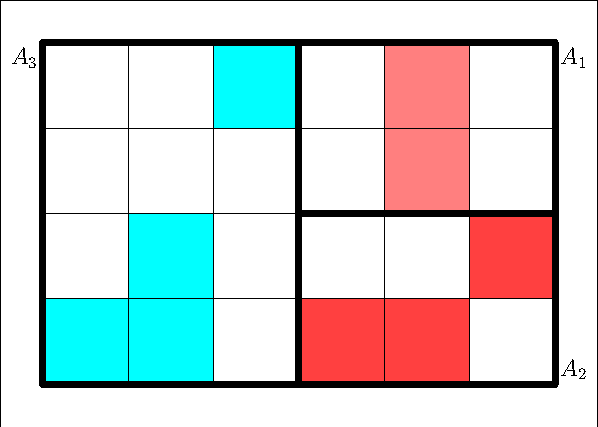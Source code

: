 size(300pt,300pt);
real m=1;

pair x0000=(0*m,0*m);
pair x0001=(0*m,1*m);
pair x0002=(0*m,2*m);
pair x0003=(0*m,3*m);
pair x0004=(0*m,4*m);
pair x0100=(1*m,0*m);
pair x0101=(1*m,1*m);
pair x0102=(1*m,2*m);
pair x0103=(1*m,3*m);
pair x0104=(1*m,4*m);
pair x0200=(2*m,0*m);
pair x0201=(2*m,1*m);
pair x0202=(2*m,2*m);
pair x0203=(2*m,3*m);
pair x0204=(2*m,4*m);
pair x0300=(3*m,0*m);
pair x0301=(3*m,1*m);
pair x0302=(3*m,2*m);
pair x0303=(3*m,3*m);
pair x0304=(3*m,4*m);
pair x0400=(4*m,0*m);
pair x0401=(4*m,1*m);
pair x0402=(4*m,2*m);
pair x0403=(4*m,3*m);
pair x0404=(4*m,4*m);
pair x0500=(5*m,0*m);
pair x0501=(5*m,1*m);
pair x0502=(5*m,2*m);
pair x0503=(5*m,3*m);
pair x0504=(5*m,4*m);
pair x0600=(6*m,0*m);
pair x0601=(6*m,1*m);
pair x0602=(6*m,2*m);
pair x0603=(6*m,3*m);
pair x0604=(6*m,4*m);

real mgx=.5;
real mgy=.5;
pair framesw=shift((-mgx*m,-mgy*m))*x0000;
pair framenw=shift((-mgx*m,mgy*m))*x0004;
pair framene=shift((mgx*m,mgy*m))*x0604;
pair framese=shift((mgx*m,-mgy*m))*x0600;
path frame=(framesw--framenw--framene--framese--cycle);
draw(frame,linewidth(0));

// pen q1colour=rgb(154,205,50); // yellowgreen on http://webdesign.about.com/od/colorcharts/l/bl_namedcolors.htm
// pen q2colour=rgb(255,165,0); // orange
// pen q3colour=rgb(72,209,204); // mediumturquoise

pen q1colour=lightred;
pen q2colour=mediumred;
pen q3colour=cyan;

path q32=(x0203--x0303--x0304--x0204--cycle);
fill(q32,q3colour);
path q33=(x0101--x0201--x0202--x0102--cycle);
fill(q33,q3colour);
path q34=(x0000--x0200--x0201--x0001--cycle);
fill(q34,q3colour);

path q11=(x0402--x0404--x0504--x0502--cycle);
fill(q11,q1colour);

path q22=(x0300--x0500--x0501--x0301--cycle);
fill(q22,q2colour);
path q21=(x0501--x0601--x0602--x0502--cycle);
fill(q21,q2colour);

pen divs=linewidth(3);
pen divvs=linewidth(.2);
path circumfer=(x0000--x0600--x0604--x0004--cycle);
draw(circumfer,divs);
path midv=(x0300--x0304);
draw(midv,divs);
path midh=(x0302--x0602);
draw(midh,divs);
path divv1=(x0100--x0104);
draw(divv1,divvs);
path divv2=(x0200--x0204);
draw(divv2,divvs);
path divv3=(x0300--x0304);
draw(divv3,divvs);
path divv4=(x0400--x0404);
draw(divv4,divvs);
path divv5=(x0500--x0504);
draw(divv5,divvs);
path divv6=(x0600--x0604);
draw(divv6,divvs);
path divh1=(x0001--x0601);
draw(divh1,divvs);
path divh2=(x0002--x0602);
draw(divh2,divvs);
path divh3=(x0003--x0603);
draw(divh3,divvs);
path divh4=(x0004--x0604);
draw(divh4,divvs);

label("$A_{3}$",x0004,SW);
label("$A_{1}$",x0604,SE);
label("$A_{2}$",x0600,NE);

// pen wall=linewidth(3);
// pen redwall=linewidth(3)+rgb(0,255,0);
// path p03=shift((0*m,-8*m))*p01;
// fill(sink1,sinkpen);
// fill(tub,rgb(0,0,139));
// draw(p02,redwall);
// label("Sauna",x0611);
// real square_root_of_two=2**.5;
// path unit_circle=shift(1,1)*circle((0,0),1);
// label("\parbox{1.5in}{\centering \textsf{kilometre (km){\newline}1 km = 1000 metres}}",box25);
// label("\textsf{\normalsize{0}}",x01,NE);
// path kreis=(x08{up}..{left}x02{left}..{down}x04{down}..{right}x06{right}..{up}x08);
// dot(x01--x02--x03--x04--x05--x06--x07--x08);
// fill(shift(c1)*xscale(rx*x)*yscale(ry*y)*unitcircle,ubuntu_yellow);


